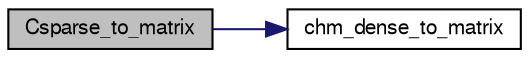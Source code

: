 digraph G
{
  edge [fontname="FreeSans",fontsize=10,labelfontname="FreeSans",labelfontsize=10];
  node [fontname="FreeSans",fontsize=10,shape=record];
  rankdir=LR;
  Node1 [label="Csparse_to_matrix",height=0.2,width=0.4,color="black", fillcolor="grey75", style="filled" fontcolor="black"];
  Node1 -> Node2 [color="midnightblue",fontsize=10,style="solid",fontname="FreeSans"];
  Node2 [label="chm_dense_to_matrix",height=0.2,width=0.4,color="black", fillcolor="white", style="filled",URL="$chm__common_8c.html#a63a154e775eded261bf72b8a219de11",tooltip="Copy the contents of a to a matrix object and, optionally, free a or free both a..."];
}
